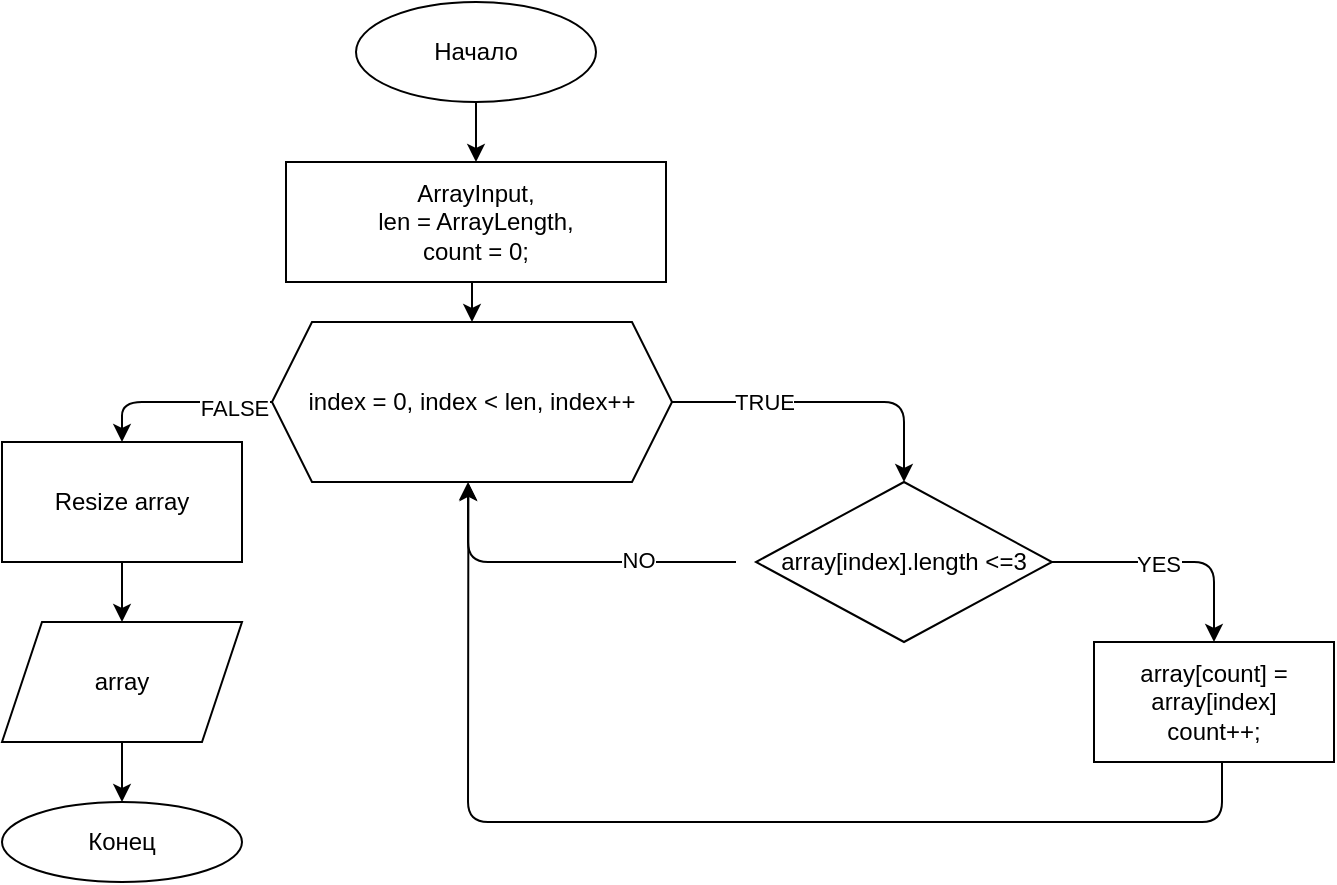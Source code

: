 <mxfile>
    <diagram id="pdmFc9Twg7uPo2dN6Uo4" name="Page-1">
        <mxGraphModel dx="798" dy="400" grid="1" gridSize="10" guides="1" tooltips="1" connect="1" arrows="1" fold="1" page="1" pageScale="1" pageWidth="827" pageHeight="1169" math="0" shadow="0">
            <root>
                <mxCell id="0"/>
                <mxCell id="1" parent="0"/>
                <mxCell id="4" value="" style="edgeStyle=none;html=1;" edge="1" parent="1" source="2">
                    <mxGeometry relative="1" as="geometry">
                        <mxPoint x="350" y="90" as="targetPoint"/>
                    </mxGeometry>
                </mxCell>
                <mxCell id="2" value="Начало" style="ellipse;whiteSpace=wrap;html=1;" vertex="1" parent="1">
                    <mxGeometry x="290" y="10" width="120" height="50" as="geometry"/>
                </mxCell>
                <mxCell id="7" value="" style="edgeStyle=none;html=1;" edge="1" parent="1">
                    <mxGeometry relative="1" as="geometry">
                        <mxPoint x="348" y="150" as="sourcePoint"/>
                        <mxPoint x="348" y="170" as="targetPoint"/>
                    </mxGeometry>
                </mxCell>
                <mxCell id="5" value="ArrayInput,&lt;br&gt;len = ArrayLength,&lt;br&gt;count = 0;" style="rounded=0;whiteSpace=wrap;html=1;" vertex="1" parent="1">
                    <mxGeometry x="255" y="90" width="190" height="60" as="geometry"/>
                </mxCell>
                <mxCell id="11" style="edgeStyle=none;html=1;exitX=1;exitY=0.5;exitDx=0;exitDy=0;entryX=0.5;entryY=0;entryDx=0;entryDy=0;" edge="1" parent="1" target="8">
                    <mxGeometry relative="1" as="geometry">
                        <mxPoint x="443" y="210" as="sourcePoint"/>
                        <Array as="points">
                            <mxPoint x="518" y="210"/>
                            <mxPoint x="564" y="210"/>
                        </Array>
                    </mxGeometry>
                </mxCell>
                <mxCell id="31" value="TRUE" style="edgeLabel;html=1;align=center;verticalAlign=middle;resizable=0;points=[];" vertex="1" connectable="0" parent="11">
                    <mxGeometry x="-0.366" relative="1" as="geometry">
                        <mxPoint as="offset"/>
                    </mxGeometry>
                </mxCell>
                <mxCell id="21" style="edgeStyle=none;html=1;entryX=0.5;entryY=0;entryDx=0;entryDy=0;" edge="1" parent="1" target="33">
                    <mxGeometry relative="1" as="geometry">
                        <mxPoint x="248" y="210" as="sourcePoint"/>
                        <Array as="points">
                            <mxPoint x="173" y="210"/>
                        </Array>
                    </mxGeometry>
                </mxCell>
                <mxCell id="32" value="FALSE" style="edgeLabel;html=1;align=center;verticalAlign=middle;resizable=0;points=[];" vertex="1" connectable="0" parent="21">
                    <mxGeometry x="-0.6" y="3" relative="1" as="geometry">
                        <mxPoint as="offset"/>
                    </mxGeometry>
                </mxCell>
                <mxCell id="15" style="edgeStyle=none;html=1;exitX=1;exitY=0.5;exitDx=0;exitDy=0;entryX=0.5;entryY=0;entryDx=0;entryDy=0;" edge="1" parent="1" target="14">
                    <mxGeometry relative="1" as="geometry">
                        <mxPoint x="634" y="290" as="sourcePoint"/>
                        <Array as="points">
                            <mxPoint x="719" y="290"/>
                        </Array>
                    </mxGeometry>
                </mxCell>
                <mxCell id="16" value="YES" style="edgeLabel;html=1;align=center;verticalAlign=middle;resizable=0;points=[];" vertex="1" connectable="0" parent="15">
                    <mxGeometry x="-0.088" y="-1" relative="1" as="geometry">
                        <mxPoint as="offset"/>
                    </mxGeometry>
                </mxCell>
                <mxCell id="28" style="edgeStyle=none;html=1;" edge="1" parent="1">
                    <mxGeometry relative="1" as="geometry">
                        <mxPoint x="480" y="290" as="sourcePoint"/>
                        <mxPoint x="346" y="250" as="targetPoint"/>
                        <Array as="points">
                            <mxPoint x="346" y="290"/>
                        </Array>
                    </mxGeometry>
                </mxCell>
                <mxCell id="30" value="NO" style="edgeLabel;html=1;align=center;verticalAlign=middle;resizable=0;points=[];" vertex="1" connectable="0" parent="28">
                    <mxGeometry x="-0.429" y="-1" relative="1" as="geometry">
                        <mxPoint as="offset"/>
                    </mxGeometry>
                </mxCell>
                <mxCell id="8" value="array[index].length &amp;lt;=3" style="rhombus;whiteSpace=wrap;html=1;rounded=0;" vertex="1" parent="1">
                    <mxGeometry x="490" y="250" width="148" height="80" as="geometry"/>
                </mxCell>
                <mxCell id="19" style="edgeStyle=none;html=1;exitX=0.5;exitY=1;exitDx=0;exitDy=0;entryX=0.471;entryY=1.006;entryDx=0;entryDy=0;entryPerimeter=0;" edge="1" parent="1">
                    <mxGeometry relative="1" as="geometry">
                        <mxPoint x="723" y="390" as="sourcePoint"/>
                        <mxPoint x="346.2" y="250.48" as="targetPoint"/>
                        <Array as="points">
                            <mxPoint x="723" y="420"/>
                            <mxPoint x="346" y="420"/>
                        </Array>
                    </mxGeometry>
                </mxCell>
                <mxCell id="14" value="array[count] = array[index]&lt;br&gt;count++;" style="rounded=0;whiteSpace=wrap;html=1;" vertex="1" parent="1">
                    <mxGeometry x="659" y="330" width="120" height="60" as="geometry"/>
                </mxCell>
                <mxCell id="25" value="" style="edgeStyle=none;html=1;" edge="1" parent="1" source="20" target="24">
                    <mxGeometry relative="1" as="geometry"/>
                </mxCell>
                <mxCell id="20" value="array" style="shape=parallelogram;perimeter=parallelogramPerimeter;whiteSpace=wrap;html=1;fixedSize=1;" vertex="1" parent="1">
                    <mxGeometry x="113" y="320" width="120" height="60" as="geometry"/>
                </mxCell>
                <mxCell id="24" value="Конец" style="ellipse;whiteSpace=wrap;html=1;" vertex="1" parent="1">
                    <mxGeometry x="113" y="410" width="120" height="40" as="geometry"/>
                </mxCell>
                <mxCell id="26" value="index = 0, index &amp;lt; len, index++" style="shape=hexagon;perimeter=hexagonPerimeter2;whiteSpace=wrap;html=1;fixedSize=1;" vertex="1" parent="1">
                    <mxGeometry x="248" y="170" width="200" height="80" as="geometry"/>
                </mxCell>
                <mxCell id="34" style="edgeStyle=none;html=1;exitX=0.5;exitY=1;exitDx=0;exitDy=0;entryX=0.5;entryY=0;entryDx=0;entryDy=0;" edge="1" parent="1" source="33" target="20">
                    <mxGeometry relative="1" as="geometry"/>
                </mxCell>
                <mxCell id="33" value="Resize array" style="rounded=0;whiteSpace=wrap;html=1;" vertex="1" parent="1">
                    <mxGeometry x="113" y="230" width="120" height="60" as="geometry"/>
                </mxCell>
            </root>
        </mxGraphModel>
    </diagram>
</mxfile>